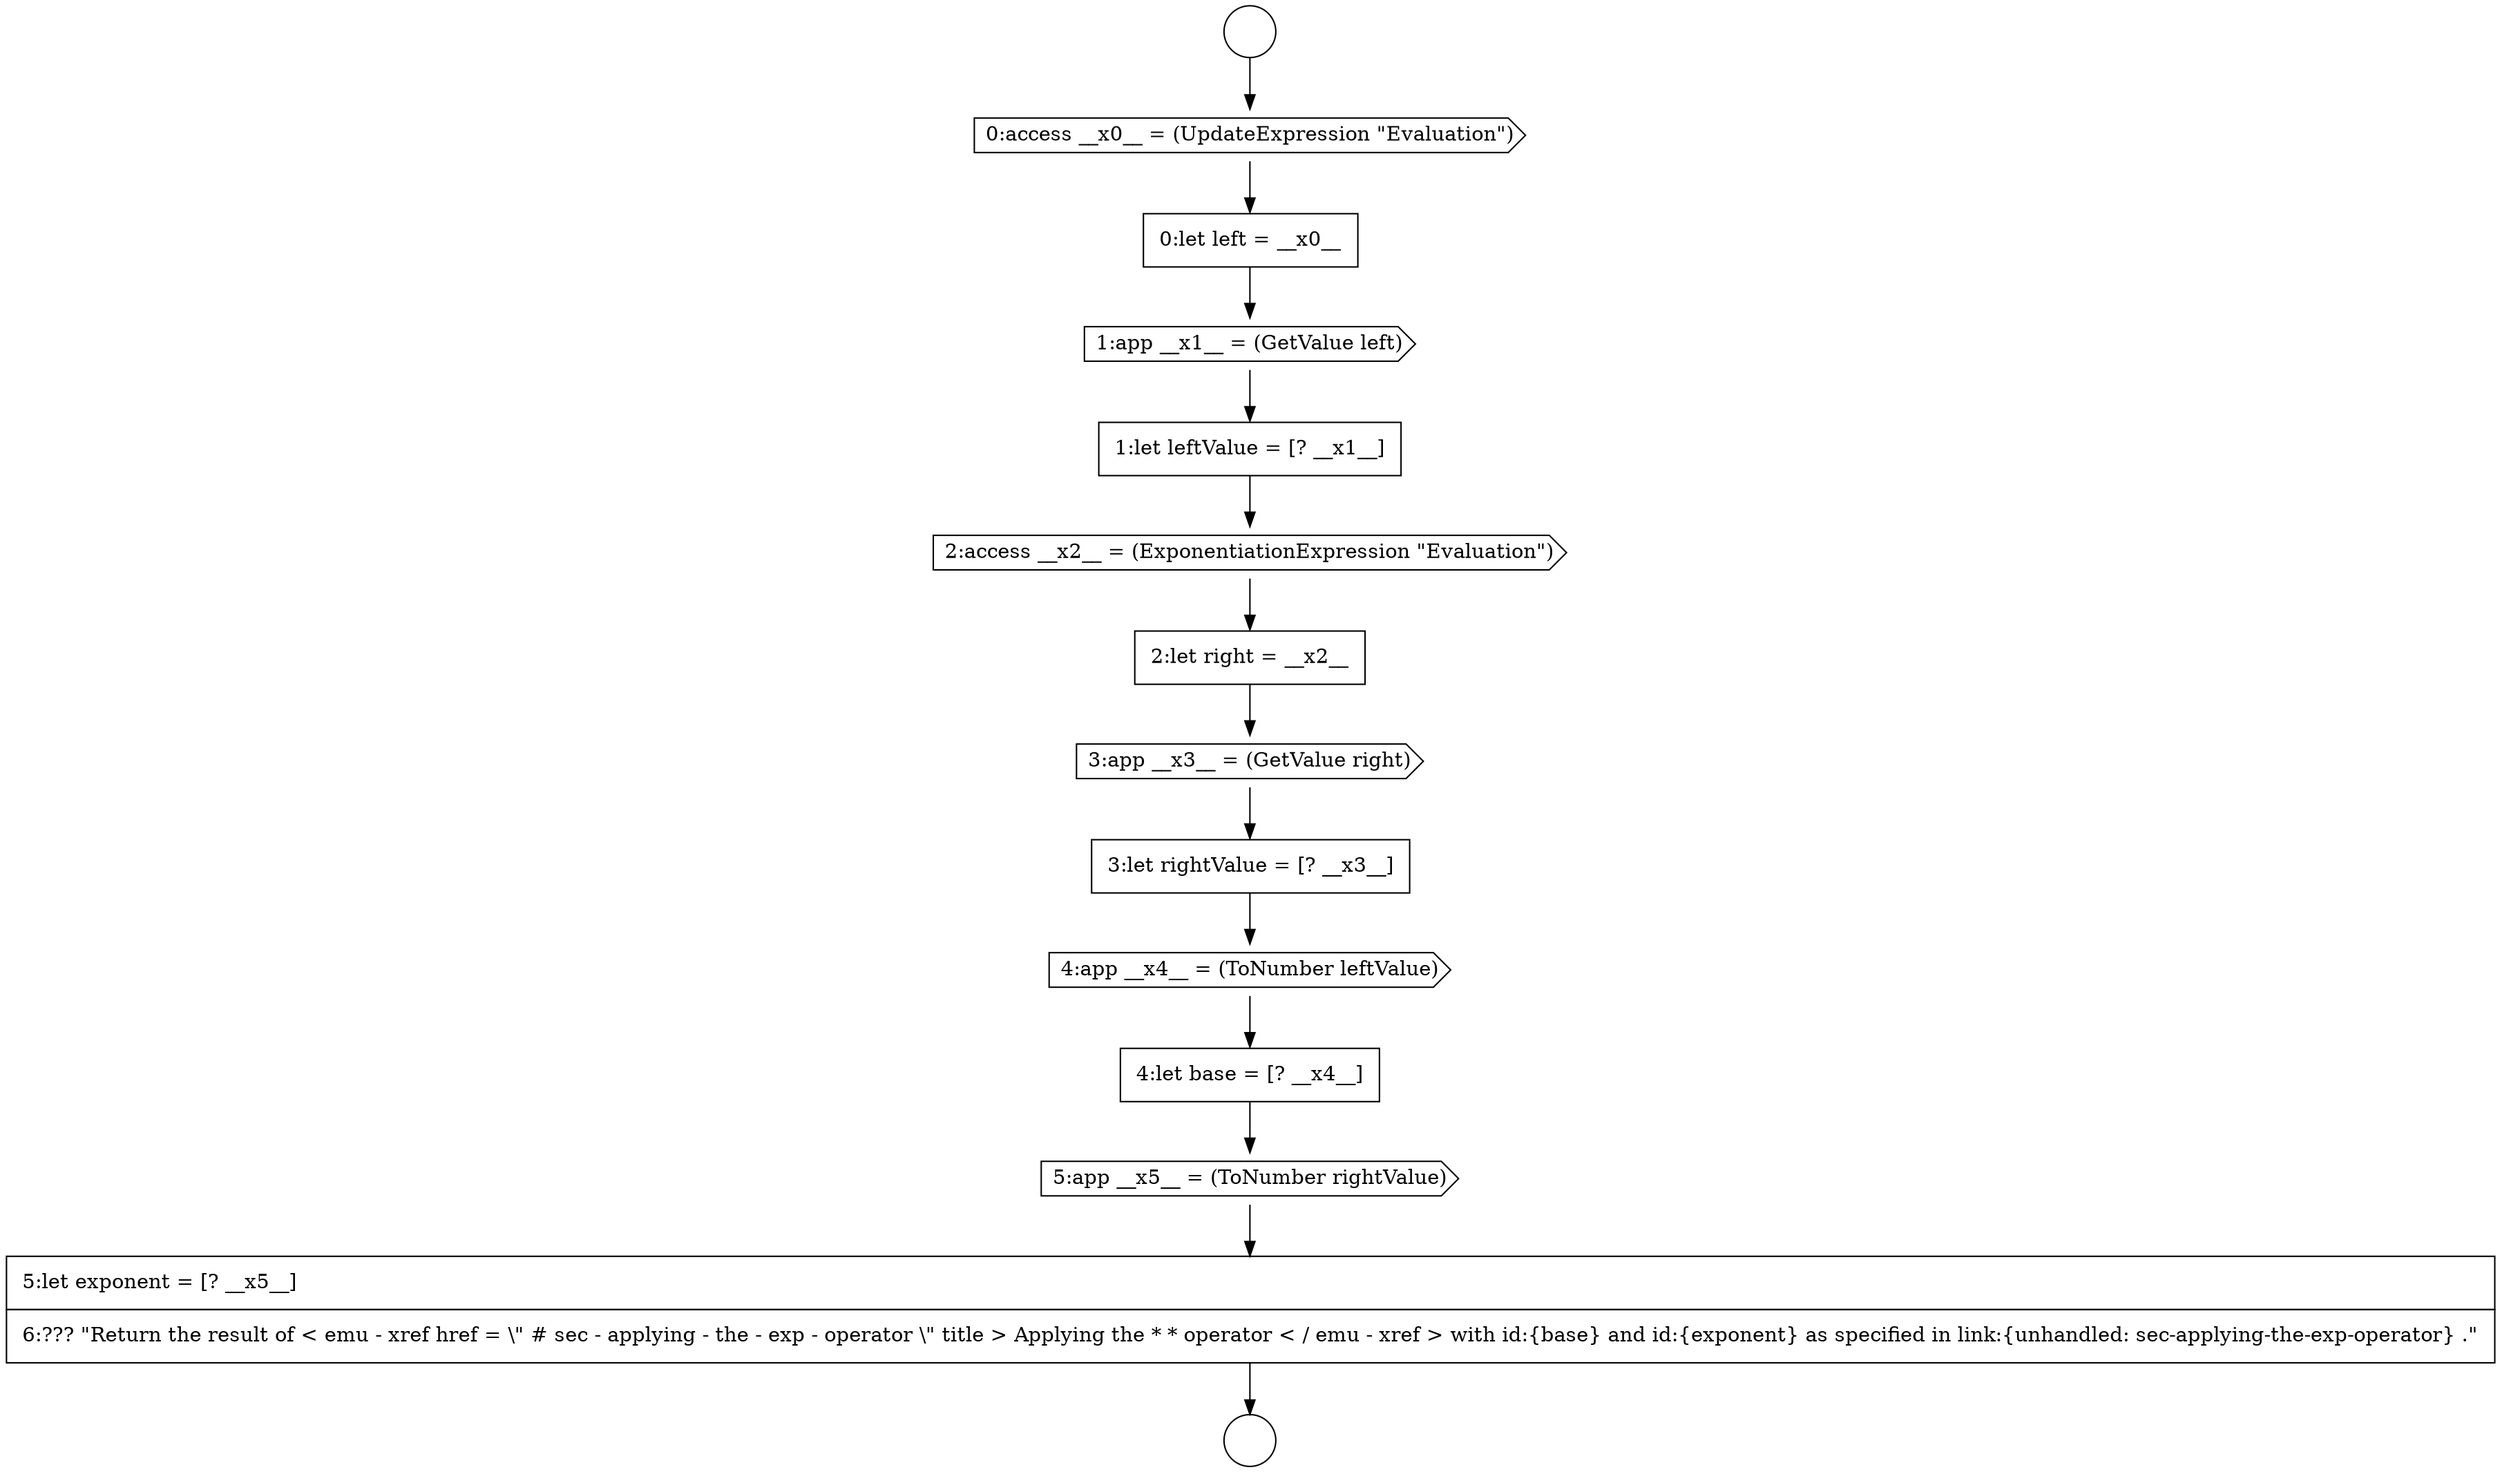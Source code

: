 digraph {
  node4334 [shape=cds, label=<<font color="black">3:app __x3__ = (GetValue right)</font>> color="black" fillcolor="white" style=filled]
  node4329 [shape=none, margin=0, label=<<font color="black">
    <table border="0" cellborder="1" cellspacing="0" cellpadding="10">
      <tr><td align="left">0:let left = __x0__</td></tr>
    </table>
  </font>> color="black" fillcolor="white" style=filled]
  node4327 [shape=circle label=" " color="black" fillcolor="white" style=filled]
  node4333 [shape=none, margin=0, label=<<font color="black">
    <table border="0" cellborder="1" cellspacing="0" cellpadding="10">
      <tr><td align="left">2:let right = __x2__</td></tr>
    </table>
  </font>> color="black" fillcolor="white" style=filled]
  node4328 [shape=cds, label=<<font color="black">0:access __x0__ = (UpdateExpression &quot;Evaluation&quot;)</font>> color="black" fillcolor="white" style=filled]
  node4337 [shape=none, margin=0, label=<<font color="black">
    <table border="0" cellborder="1" cellspacing="0" cellpadding="10">
      <tr><td align="left">4:let base = [? __x4__]</td></tr>
    </table>
  </font>> color="black" fillcolor="white" style=filled]
  node4332 [shape=cds, label=<<font color="black">2:access __x2__ = (ExponentiationExpression &quot;Evaluation&quot;)</font>> color="black" fillcolor="white" style=filled]
  node4338 [shape=cds, label=<<font color="black">5:app __x5__ = (ToNumber rightValue)</font>> color="black" fillcolor="white" style=filled]
  node4330 [shape=cds, label=<<font color="black">1:app __x1__ = (GetValue left)</font>> color="black" fillcolor="white" style=filled]
  node4335 [shape=none, margin=0, label=<<font color="black">
    <table border="0" cellborder="1" cellspacing="0" cellpadding="10">
      <tr><td align="left">3:let rightValue = [? __x3__]</td></tr>
    </table>
  </font>> color="black" fillcolor="white" style=filled]
  node4339 [shape=none, margin=0, label=<<font color="black">
    <table border="0" cellborder="1" cellspacing="0" cellpadding="10">
      <tr><td align="left">5:let exponent = [? __x5__]</td></tr>
      <tr><td align="left">6:??? &quot;Return the result of &lt; emu - xref href = \&quot; # sec - applying - the - exp - operator \&quot; title &gt; Applying the * * operator &lt; / emu - xref &gt; with id:{base} and id:{exponent} as specified in link:{unhandled: sec-applying-the-exp-operator} .&quot;</td></tr>
    </table>
  </font>> color="black" fillcolor="white" style=filled]
  node4326 [shape=circle label=" " color="black" fillcolor="white" style=filled]
  node4331 [shape=none, margin=0, label=<<font color="black">
    <table border="0" cellborder="1" cellspacing="0" cellpadding="10">
      <tr><td align="left">1:let leftValue = [? __x1__]</td></tr>
    </table>
  </font>> color="black" fillcolor="white" style=filled]
  node4336 [shape=cds, label=<<font color="black">4:app __x4__ = (ToNumber leftValue)</font>> color="black" fillcolor="white" style=filled]
  node4338 -> node4339 [ color="black"]
  node4330 -> node4331 [ color="black"]
  node4328 -> node4329 [ color="black"]
  node4337 -> node4338 [ color="black"]
  node4339 -> node4327 [ color="black"]
  node4334 -> node4335 [ color="black"]
  node4335 -> node4336 [ color="black"]
  node4333 -> node4334 [ color="black"]
  node4331 -> node4332 [ color="black"]
  node4332 -> node4333 [ color="black"]
  node4326 -> node4328 [ color="black"]
  node4329 -> node4330 [ color="black"]
  node4336 -> node4337 [ color="black"]
}

